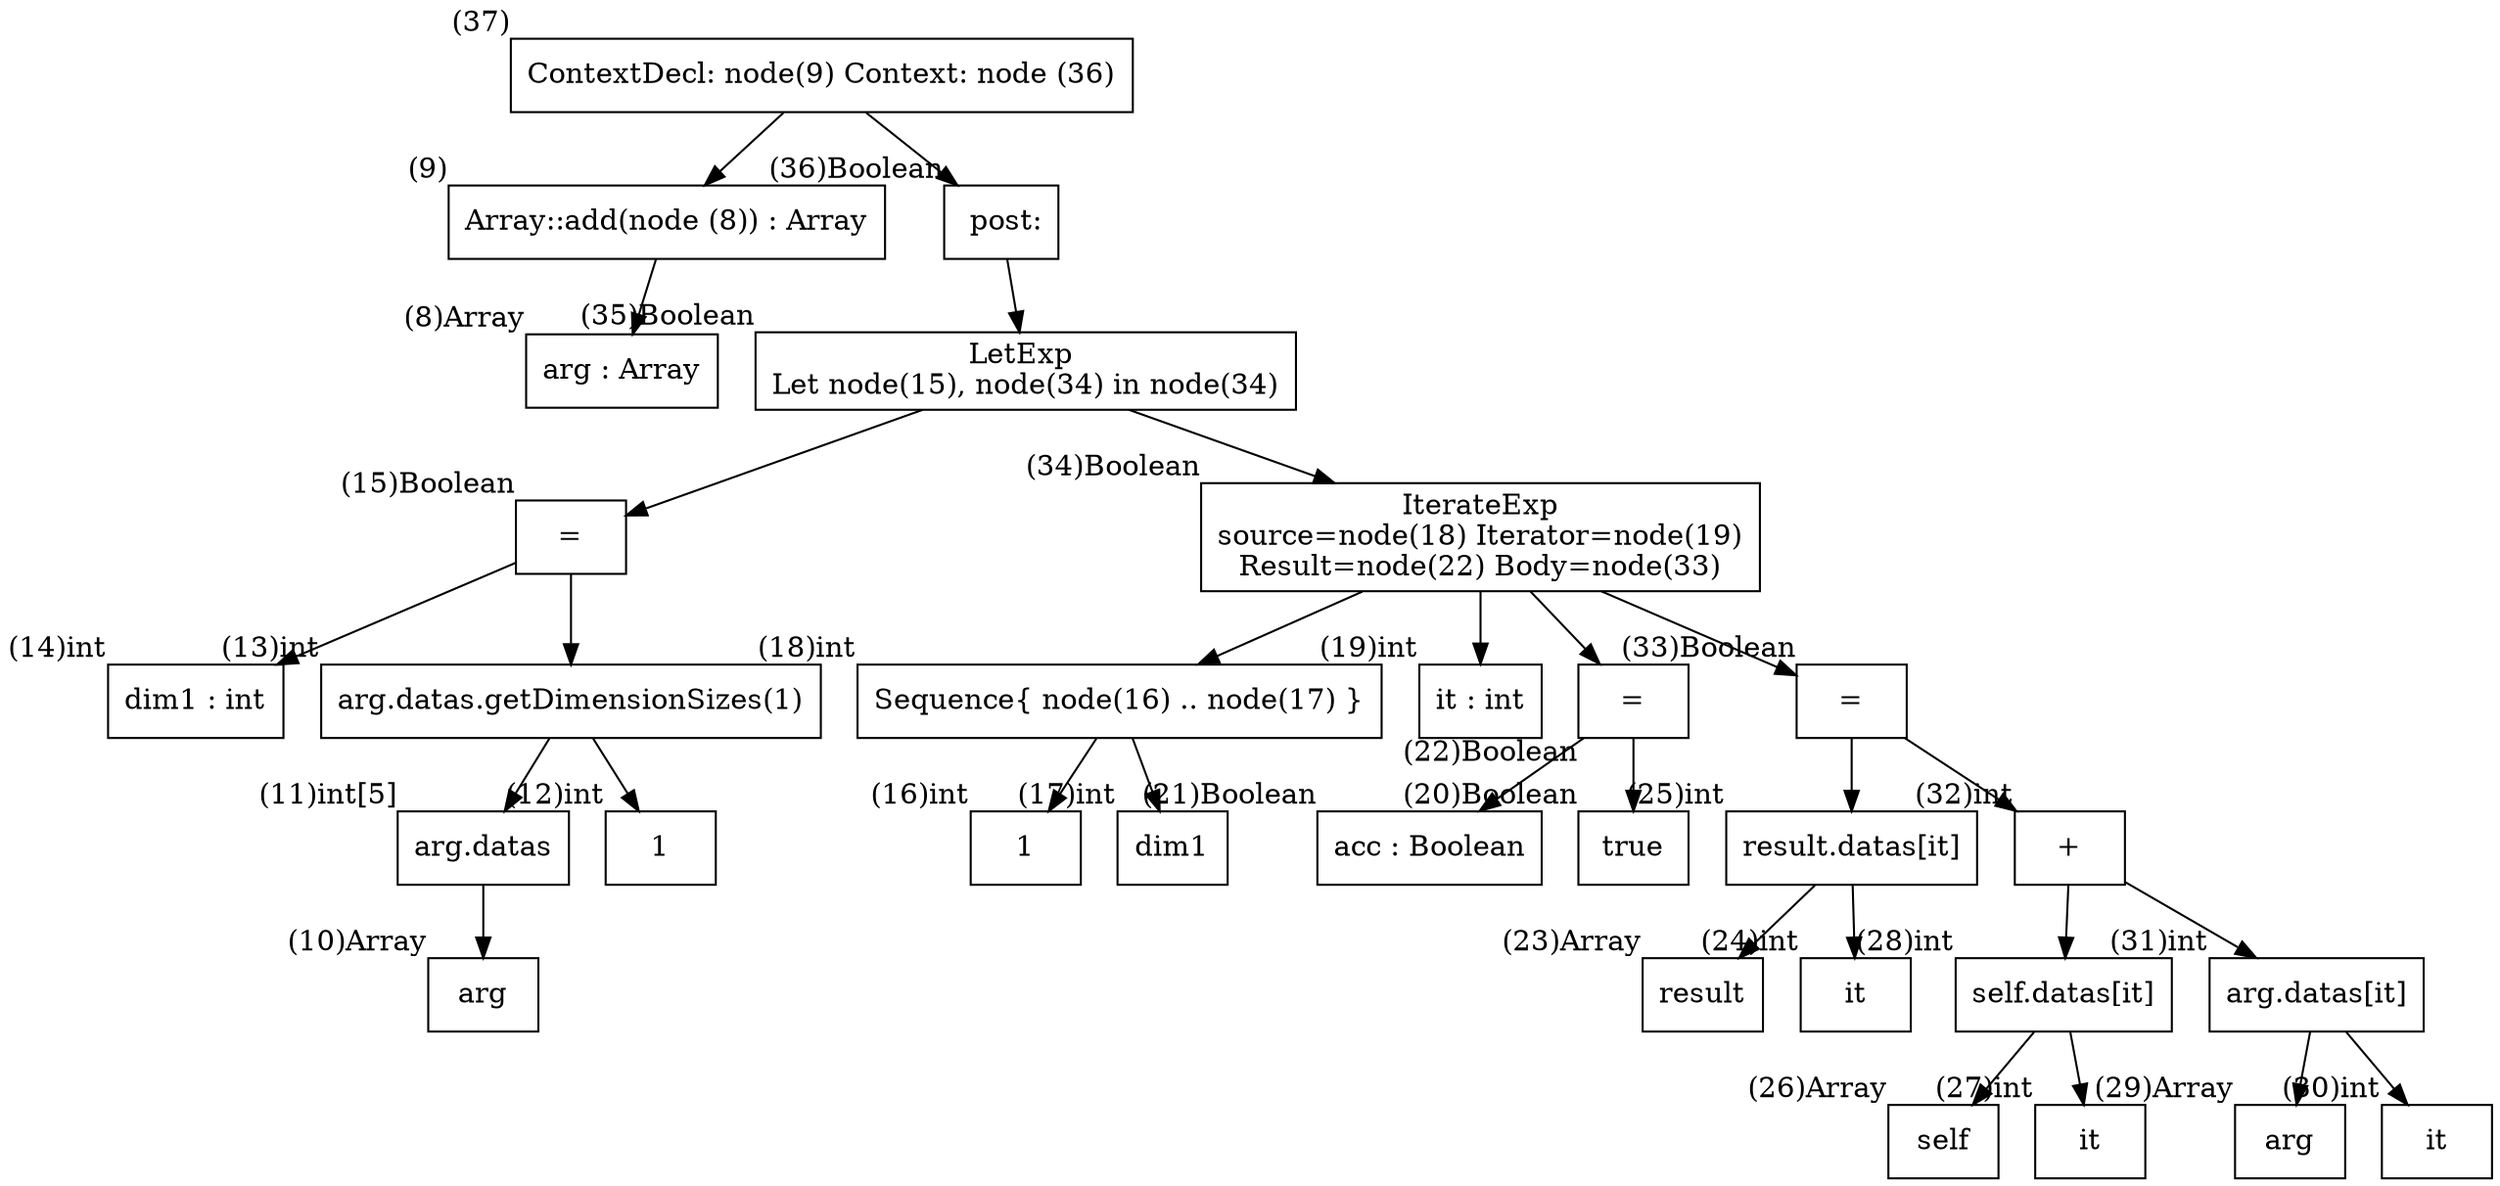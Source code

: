 digraph AST {
  node [shape=box];
  n37 [label="ContextDecl: node(9) Context: node (36)", xlabel="(37)"];
  n37 -> n9;
  n37 -> n36;
  n9 [label="Array::add(node (8)) : Array", xlabel="(9)"];
  n9 -> n8;
  n36 [label=" post:", xlabel="(36)Boolean"];
  n36 -> n35;
  n8 [label="arg : Array", xlabel="(8)Array"];
  n35 [label="LetExp 
Let node(15), node(34) in node(34)", xlabel="(35)Boolean"];
  n35 -> n15;
  n35 -> n34;
  n15 [label="=", xlabel="(15)Boolean"];
  n15 -> n14;
  n15 -> n13;
  n34 [label="IterateExp
source=node(18) Iterator=node(19)
Result=node(22) Body=node(33)", xlabel="(34)Boolean"];
  n34 -> n18;
  n34 -> n19;
  n34 -> n22;
  n34 -> n33;
  n14 [label="dim1 : int", xlabel="(14)int"];
  n13 [label="arg.datas.getDimensionSizes(1)", xlabel="(13)int"];
  n13 -> n11;
  n13 -> n12;
  n18 [label="Sequence{ node(16) .. node(17) }", xlabel="(18)int"];
  n18 -> n16;
  n18 -> n17;
  n19 [label="it : int", xlabel="(19)int"];
  n22 [label="=", xlabel="(22)Boolean"];
  n22 -> n21;
  n22 -> n20;
  n33 [label="=", xlabel="(33)Boolean"];
  n33 -> n25;
  n33 -> n32;
  n11 [label="arg.datas", xlabel="(11)int[5]"];
  n11 -> n10;
  n12 [label="1", xlabel="(12)int"];
  n16 [label="1", xlabel="(16)int"];
  n17 [label="dim1", xlabel="(17)int"];
  n21 [label="acc : Boolean", xlabel="(21)Boolean"];
  n20 [label="true", xlabel="(20)Boolean"];
  n25 [label="result.datas[it]", xlabel="(25)int"];
  n25 -> n23;
  n25 -> n24;
  n32 [label="+", xlabel="(32)int"];
  n32 -> n28;
  n32 -> n31;
  n10 [label="arg", xlabel="(10)Array"];
  n23 [label="result", xlabel="(23)Array"];
  n24 [label="it", xlabel="(24)int"];
  n28 [label="self.datas[it]", xlabel="(28)int"];
  n28 -> n26;
  n28 -> n27;
  n31 [label="arg.datas[it]", xlabel="(31)int"];
  n31 -> n29;
  n31 -> n30;
  n26 [label="self", xlabel="(26)Array"];
  n27 [label="it", xlabel="(27)int"];
  n29 [label="arg", xlabel="(29)Array"];
  n30 [label="it", xlabel="(30)int"];
}
